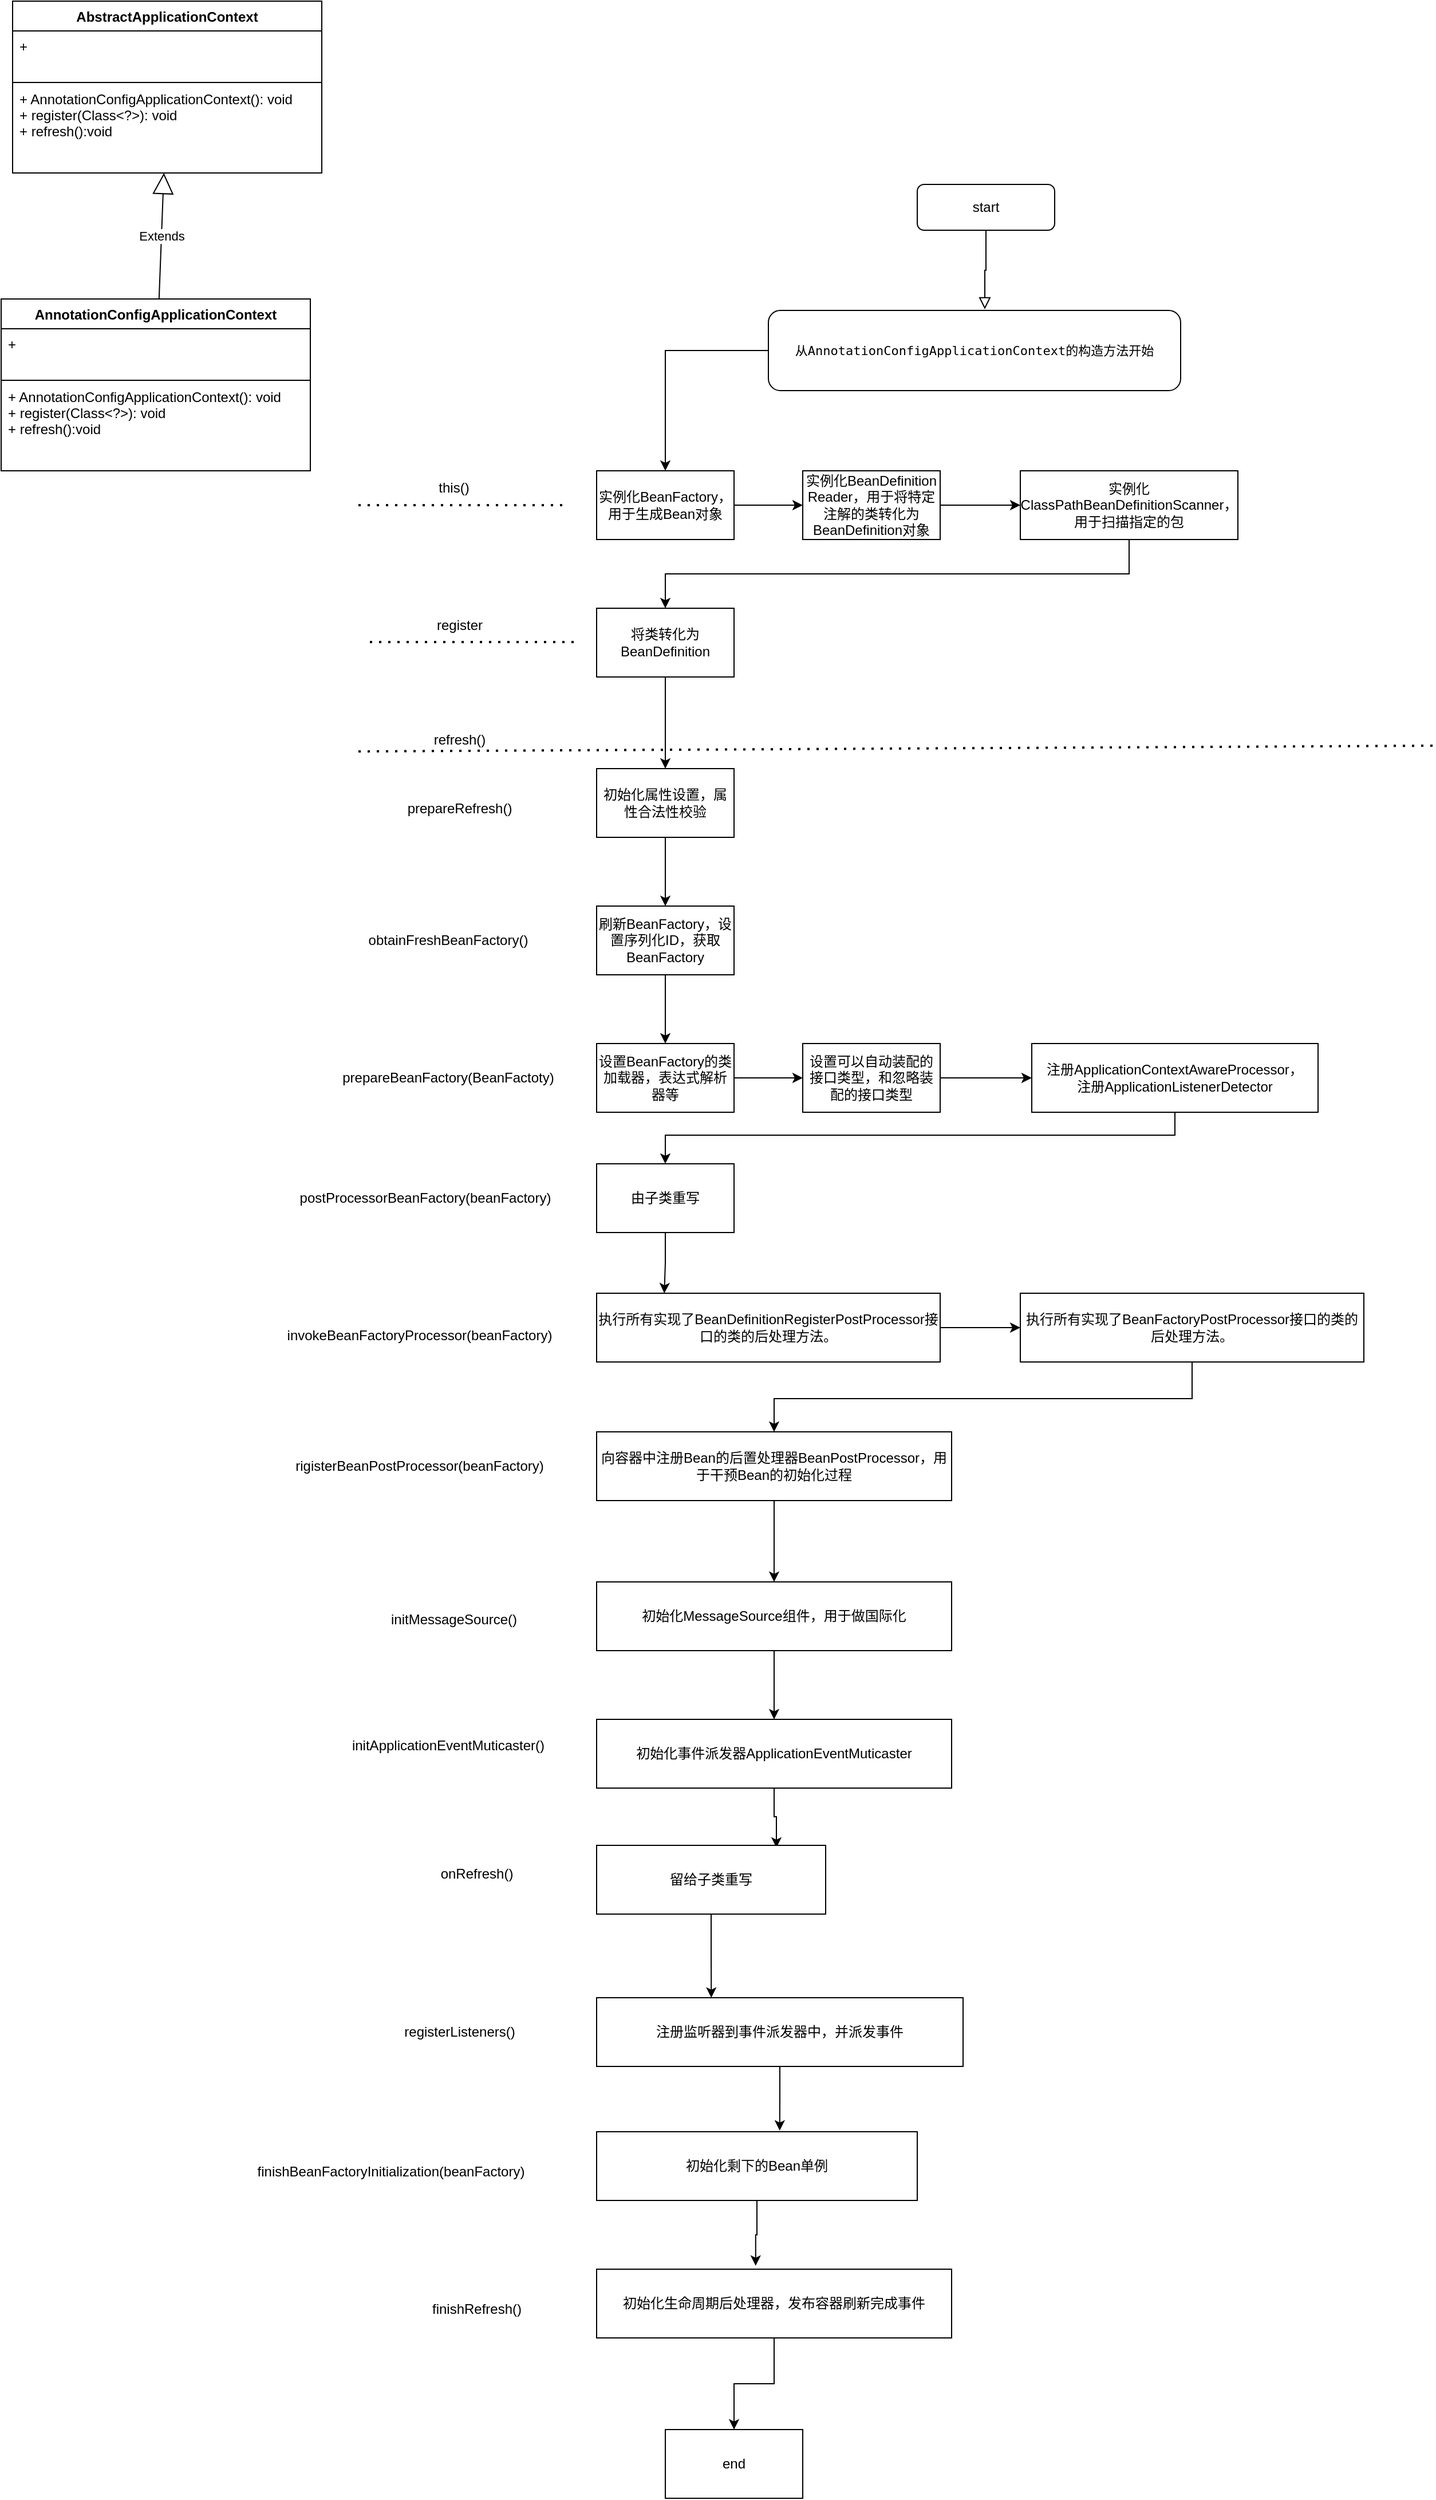 <mxfile version="21.3.0" type="github" pages="2">
  <diagram id="C5RBs43oDa-KdzZeNtuy" name="容器启动">
    <mxGraphModel dx="2021" dy="1825" grid="1" gridSize="10" guides="1" tooltips="1" connect="1" arrows="1" fold="1" page="1" pageScale="1" pageWidth="827" pageHeight="1169" math="0" shadow="0">
      <root>
        <mxCell id="WIyWlLk6GJQsqaUBKTNV-0" />
        <mxCell id="WIyWlLk6GJQsqaUBKTNV-1" parent="WIyWlLk6GJQsqaUBKTNV-0" />
        <mxCell id="WIyWlLk6GJQsqaUBKTNV-2" value="" style="rounded=0;html=1;jettySize=auto;orthogonalLoop=1;fontSize=11;endArrow=block;endFill=0;endSize=8;strokeWidth=1;shadow=0;labelBackgroundColor=none;edgeStyle=orthogonalEdgeStyle;entryX=0.525;entryY=-0.014;entryDx=0;entryDy=0;entryPerimeter=0;" parent="WIyWlLk6GJQsqaUBKTNV-1" source="WIyWlLk6GJQsqaUBKTNV-3" target="kUYuFY39yQB2_rtt73G5-3" edge="1">
          <mxGeometry relative="1" as="geometry">
            <mxPoint x="220" y="170" as="targetPoint" />
          </mxGeometry>
        </mxCell>
        <mxCell id="WIyWlLk6GJQsqaUBKTNV-3" value="start" style="rounded=1;whiteSpace=wrap;html=1;fontSize=12;glass=0;strokeWidth=1;shadow=0;" parent="WIyWlLk6GJQsqaUBKTNV-1" vertex="1">
          <mxGeometry x="210" y="80" width="120" height="40" as="geometry" />
        </mxCell>
        <mxCell id="kUYuFY39yQB2_rtt73G5-24" style="edgeStyle=orthogonalEdgeStyle;rounded=0;orthogonalLoop=1;jettySize=auto;html=1;entryX=0.5;entryY=0;entryDx=0;entryDy=0;" edge="1" parent="WIyWlLk6GJQsqaUBKTNV-1" source="kUYuFY39yQB2_rtt73G5-3" target="kUYuFY39yQB2_rtt73G5-23">
          <mxGeometry relative="1" as="geometry" />
        </mxCell>
        <mxCell id="kUYuFY39yQB2_rtt73G5-3" value="&lt;pre style=&quot;font-family: &amp;quot;JetBrains Mono&amp;quot;, monospace;&quot;&gt;&lt;span style=&quot;background-color: rgb(255, 255, 255);&quot;&gt;&lt;font style=&quot;font-size: 11px;&quot;&gt;从AnnotationConfigApplicationContext的构造方法开始&lt;/font&gt;&lt;/span&gt;&lt;/pre&gt;" style="rounded=1;whiteSpace=wrap;html=1;" vertex="1" parent="WIyWlLk6GJQsqaUBKTNV-1">
          <mxGeometry x="80" y="190" width="360" height="70" as="geometry" />
        </mxCell>
        <mxCell id="kUYuFY39yQB2_rtt73G5-13" value="AnnotationConfigApplicationContext" style="swimlane;fontStyle=1;align=center;verticalAlign=top;childLayout=stackLayout;horizontal=1;startSize=26;horizontalStack=0;resizeParent=1;resizeParentMax=0;resizeLast=0;collapsible=1;marginBottom=0;" vertex="1" parent="WIyWlLk6GJQsqaUBKTNV-1">
          <mxGeometry x="-590" y="180" width="270" height="150" as="geometry" />
        </mxCell>
        <mxCell id="kUYuFY39yQB2_rtt73G5-14" value="+ " style="text;strokeColor=none;fillColor=none;align=left;verticalAlign=top;spacingLeft=4;spacingRight=4;overflow=hidden;rotatable=0;points=[[0,0.5],[1,0.5]];portConstraint=eastwest;" vertex="1" parent="kUYuFY39yQB2_rtt73G5-13">
          <mxGeometry y="26" width="270" height="44" as="geometry" />
        </mxCell>
        <mxCell id="kUYuFY39yQB2_rtt73G5-15" value="" style="line;strokeWidth=1;fillColor=none;align=left;verticalAlign=middle;spacingTop=-1;spacingLeft=3;spacingRight=3;rotatable=0;labelPosition=right;points=[];portConstraint=eastwest;" vertex="1" parent="kUYuFY39yQB2_rtt73G5-13">
          <mxGeometry y="70" width="270" height="2" as="geometry" />
        </mxCell>
        <mxCell id="kUYuFY39yQB2_rtt73G5-16" value="+ AnnotationConfigApplicationContext(): void&#xa;+ register(Class&lt;?&gt;): void&#xa;+ refresh():void" style="text;strokeColor=none;fillColor=none;align=left;verticalAlign=top;spacingLeft=4;spacingRight=4;overflow=hidden;rotatable=0;points=[[0,0.5],[1,0.5]];portConstraint=eastwest;" vertex="1" parent="kUYuFY39yQB2_rtt73G5-13">
          <mxGeometry y="72" width="270" height="78" as="geometry" />
        </mxCell>
        <mxCell id="kUYuFY39yQB2_rtt73G5-18" value="AbstractApplicationContext" style="swimlane;fontStyle=1;align=center;verticalAlign=top;childLayout=stackLayout;horizontal=1;startSize=26;horizontalStack=0;resizeParent=1;resizeParentMax=0;resizeLast=0;collapsible=1;marginBottom=0;" vertex="1" parent="WIyWlLk6GJQsqaUBKTNV-1">
          <mxGeometry x="-580" y="-80" width="270" height="150" as="geometry" />
        </mxCell>
        <mxCell id="kUYuFY39yQB2_rtt73G5-19" value="+ " style="text;strokeColor=none;fillColor=none;align=left;verticalAlign=top;spacingLeft=4;spacingRight=4;overflow=hidden;rotatable=0;points=[[0,0.5],[1,0.5]];portConstraint=eastwest;" vertex="1" parent="kUYuFY39yQB2_rtt73G5-18">
          <mxGeometry y="26" width="270" height="44" as="geometry" />
        </mxCell>
        <mxCell id="kUYuFY39yQB2_rtt73G5-20" value="" style="line;strokeWidth=1;fillColor=none;align=left;verticalAlign=middle;spacingTop=-1;spacingLeft=3;spacingRight=3;rotatable=0;labelPosition=right;points=[];portConstraint=eastwest;" vertex="1" parent="kUYuFY39yQB2_rtt73G5-18">
          <mxGeometry y="70" width="270" height="2" as="geometry" />
        </mxCell>
        <mxCell id="kUYuFY39yQB2_rtt73G5-21" value="+ AnnotationConfigApplicationContext(): void&#xa;+ register(Class&lt;?&gt;): void&#xa;+ refresh():void" style="text;strokeColor=none;fillColor=none;align=left;verticalAlign=top;spacingLeft=4;spacingRight=4;overflow=hidden;rotatable=0;points=[[0,0.5],[1,0.5]];portConstraint=eastwest;" vertex="1" parent="kUYuFY39yQB2_rtt73G5-18">
          <mxGeometry y="72" width="270" height="78" as="geometry" />
        </mxCell>
        <mxCell id="kUYuFY39yQB2_rtt73G5-22" value="Extends" style="endArrow=block;endSize=16;endFill=0;html=1;rounded=0;" edge="1" parent="WIyWlLk6GJQsqaUBKTNV-1" source="kUYuFY39yQB2_rtt73G5-13" target="kUYuFY39yQB2_rtt73G5-18">
          <mxGeometry width="160" relative="1" as="geometry">
            <mxPoint x="-240" y="170" as="sourcePoint" />
            <mxPoint x="-80" y="170" as="targetPoint" />
          </mxGeometry>
        </mxCell>
        <mxCell id="kUYuFY39yQB2_rtt73G5-26" style="edgeStyle=orthogonalEdgeStyle;rounded=0;orthogonalLoop=1;jettySize=auto;html=1;entryX=0;entryY=0.5;entryDx=0;entryDy=0;" edge="1" parent="WIyWlLk6GJQsqaUBKTNV-1" source="kUYuFY39yQB2_rtt73G5-23" target="kUYuFY39yQB2_rtt73G5-25">
          <mxGeometry relative="1" as="geometry" />
        </mxCell>
        <mxCell id="kUYuFY39yQB2_rtt73G5-23" value="实例化BeanFactory，用于生成Bean对象" style="whiteSpace=wrap;html=1;" vertex="1" parent="WIyWlLk6GJQsqaUBKTNV-1">
          <mxGeometry x="-70" y="330" width="120" height="60" as="geometry" />
        </mxCell>
        <mxCell id="kUYuFY39yQB2_rtt73G5-28" style="edgeStyle=orthogonalEdgeStyle;rounded=0;orthogonalLoop=1;jettySize=auto;html=1;entryX=0;entryY=0.5;entryDx=0;entryDy=0;" edge="1" parent="WIyWlLk6GJQsqaUBKTNV-1" source="kUYuFY39yQB2_rtt73G5-25" target="kUYuFY39yQB2_rtt73G5-27">
          <mxGeometry relative="1" as="geometry" />
        </mxCell>
        <mxCell id="kUYuFY39yQB2_rtt73G5-25" value="实例化BeanDefinition Reader，用于将特定注解的类转化为BeanDefinition对象" style="whiteSpace=wrap;html=1;" vertex="1" parent="WIyWlLk6GJQsqaUBKTNV-1">
          <mxGeometry x="110" y="330" width="120" height="60" as="geometry" />
        </mxCell>
        <mxCell id="kUYuFY39yQB2_rtt73G5-30" style="edgeStyle=orthogonalEdgeStyle;rounded=0;orthogonalLoop=1;jettySize=auto;html=1;entryX=0.5;entryY=0;entryDx=0;entryDy=0;" edge="1" parent="WIyWlLk6GJQsqaUBKTNV-1" source="kUYuFY39yQB2_rtt73G5-27" target="kUYuFY39yQB2_rtt73G5-29">
          <mxGeometry relative="1" as="geometry">
            <Array as="points">
              <mxPoint x="395" y="420" />
              <mxPoint x="-10" y="420" />
            </Array>
          </mxGeometry>
        </mxCell>
        <mxCell id="kUYuFY39yQB2_rtt73G5-27" value="实例化ClassPathBeanDefinitionScanner，用于扫描指定的包" style="whiteSpace=wrap;html=1;" vertex="1" parent="WIyWlLk6GJQsqaUBKTNV-1">
          <mxGeometry x="300" y="330" width="190" height="60" as="geometry" />
        </mxCell>
        <mxCell id="kUYuFY39yQB2_rtt73G5-39" style="edgeStyle=orthogonalEdgeStyle;rounded=0;orthogonalLoop=1;jettySize=auto;html=1;entryX=0.5;entryY=0;entryDx=0;entryDy=0;" edge="1" parent="WIyWlLk6GJQsqaUBKTNV-1" source="kUYuFY39yQB2_rtt73G5-29" target="kUYuFY39yQB2_rtt73G5-38">
          <mxGeometry relative="1" as="geometry" />
        </mxCell>
        <mxCell id="kUYuFY39yQB2_rtt73G5-29" value="将类转化为BeanDefinition" style="whiteSpace=wrap;html=1;" vertex="1" parent="WIyWlLk6GJQsqaUBKTNV-1">
          <mxGeometry x="-70" y="450" width="120" height="60" as="geometry" />
        </mxCell>
        <mxCell id="kUYuFY39yQB2_rtt73G5-31" value="" style="endArrow=none;dashed=1;html=1;dashPattern=1 3;strokeWidth=2;rounded=0;" edge="1" parent="WIyWlLk6GJQsqaUBKTNV-1">
          <mxGeometry width="50" height="50" relative="1" as="geometry">
            <mxPoint x="-100" y="360" as="sourcePoint" />
            <mxPoint x="-280" y="360" as="targetPoint" />
          </mxGeometry>
        </mxCell>
        <mxCell id="kUYuFY39yQB2_rtt73G5-32" value="this()" style="text;html=1;align=center;verticalAlign=middle;resizable=0;points=[];autosize=1;strokeColor=none;fillColor=none;" vertex="1" parent="WIyWlLk6GJQsqaUBKTNV-1">
          <mxGeometry x="-220" y="330" width="50" height="30" as="geometry" />
        </mxCell>
        <mxCell id="kUYuFY39yQB2_rtt73G5-34" value="" style="endArrow=none;dashed=1;html=1;dashPattern=1 3;strokeWidth=2;rounded=0;" edge="1" parent="WIyWlLk6GJQsqaUBKTNV-1">
          <mxGeometry width="50" height="50" relative="1" as="geometry">
            <mxPoint x="-90" y="479.5" as="sourcePoint" />
            <mxPoint x="-270" y="479.5" as="targetPoint" />
          </mxGeometry>
        </mxCell>
        <mxCell id="kUYuFY39yQB2_rtt73G5-35" value="register&lt;br&gt;" style="text;html=1;align=center;verticalAlign=middle;resizable=0;points=[];autosize=1;strokeColor=none;fillColor=none;" vertex="1" parent="WIyWlLk6GJQsqaUBKTNV-1">
          <mxGeometry x="-220" y="450" width="60" height="30" as="geometry" />
        </mxCell>
        <mxCell id="kUYuFY39yQB2_rtt73G5-36" value="" style="endArrow=none;dashed=1;html=1;dashPattern=1 3;strokeWidth=2;rounded=0;" edge="1" parent="WIyWlLk6GJQsqaUBKTNV-1">
          <mxGeometry width="50" height="50" relative="1" as="geometry">
            <mxPoint x="660" y="570" as="sourcePoint" />
            <mxPoint x="-280" y="575" as="targetPoint" />
          </mxGeometry>
        </mxCell>
        <mxCell id="kUYuFY39yQB2_rtt73G5-37" value="refresh()" style="text;html=1;align=center;verticalAlign=middle;resizable=0;points=[];autosize=1;strokeColor=none;fillColor=none;" vertex="1" parent="WIyWlLk6GJQsqaUBKTNV-1">
          <mxGeometry x="-225" y="550" width="70" height="30" as="geometry" />
        </mxCell>
        <mxCell id="kUYuFY39yQB2_rtt73G5-66" style="edgeStyle=orthogonalEdgeStyle;rounded=0;orthogonalLoop=1;jettySize=auto;html=1;entryX=0.5;entryY=0;entryDx=0;entryDy=0;" edge="1" parent="WIyWlLk6GJQsqaUBKTNV-1" source="kUYuFY39yQB2_rtt73G5-38" target="kUYuFY39yQB2_rtt73G5-40">
          <mxGeometry relative="1" as="geometry" />
        </mxCell>
        <mxCell id="kUYuFY39yQB2_rtt73G5-38" value="初始化属性设置，属性合法性校验" style="whiteSpace=wrap;html=1;" vertex="1" parent="WIyWlLk6GJQsqaUBKTNV-1">
          <mxGeometry x="-70" y="590" width="120" height="60" as="geometry" />
        </mxCell>
        <mxCell id="kUYuFY39yQB2_rtt73G5-67" style="edgeStyle=orthogonalEdgeStyle;rounded=0;orthogonalLoop=1;jettySize=auto;html=1;entryX=0.5;entryY=0;entryDx=0;entryDy=0;" edge="1" parent="WIyWlLk6GJQsqaUBKTNV-1" source="kUYuFY39yQB2_rtt73G5-40" target="kUYuFY39yQB2_rtt73G5-41">
          <mxGeometry relative="1" as="geometry" />
        </mxCell>
        <mxCell id="kUYuFY39yQB2_rtt73G5-40" value="刷新BeanFactory，设置序列化ID，获取BeanFactory" style="whiteSpace=wrap;html=1;" vertex="1" parent="WIyWlLk6GJQsqaUBKTNV-1">
          <mxGeometry x="-70" y="710" width="120" height="60" as="geometry" />
        </mxCell>
        <mxCell id="kUYuFY39yQB2_rtt73G5-68" style="edgeStyle=orthogonalEdgeStyle;rounded=0;orthogonalLoop=1;jettySize=auto;html=1;entryX=0;entryY=0.5;entryDx=0;entryDy=0;" edge="1" parent="WIyWlLk6GJQsqaUBKTNV-1" source="kUYuFY39yQB2_rtt73G5-41" target="kUYuFY39yQB2_rtt73G5-42">
          <mxGeometry relative="1" as="geometry" />
        </mxCell>
        <mxCell id="kUYuFY39yQB2_rtt73G5-41" value="设置BeanFactory的类加载器，表达式解析器等" style="whiteSpace=wrap;html=1;" vertex="1" parent="WIyWlLk6GJQsqaUBKTNV-1">
          <mxGeometry x="-70" y="830" width="120" height="60" as="geometry" />
        </mxCell>
        <mxCell id="kUYuFY39yQB2_rtt73G5-69" style="edgeStyle=orthogonalEdgeStyle;rounded=0;orthogonalLoop=1;jettySize=auto;html=1;entryX=0;entryY=0.5;entryDx=0;entryDy=0;" edge="1" parent="WIyWlLk6GJQsqaUBKTNV-1" source="kUYuFY39yQB2_rtt73G5-42" target="kUYuFY39yQB2_rtt73G5-43">
          <mxGeometry relative="1" as="geometry" />
        </mxCell>
        <mxCell id="kUYuFY39yQB2_rtt73G5-42" value="设置可以自动装配的接口类型，和忽略装配的接口类型" style="whiteSpace=wrap;html=1;" vertex="1" parent="WIyWlLk6GJQsqaUBKTNV-1">
          <mxGeometry x="110" y="830" width="120" height="60" as="geometry" />
        </mxCell>
        <mxCell id="kUYuFY39yQB2_rtt73G5-70" style="edgeStyle=orthogonalEdgeStyle;rounded=0;orthogonalLoop=1;jettySize=auto;html=1;entryX=0.5;entryY=0;entryDx=0;entryDy=0;" edge="1" parent="WIyWlLk6GJQsqaUBKTNV-1" source="kUYuFY39yQB2_rtt73G5-43" target="kUYuFY39yQB2_rtt73G5-49">
          <mxGeometry relative="1" as="geometry">
            <Array as="points">
              <mxPoint x="435" y="910" />
              <mxPoint x="-10" y="910" />
            </Array>
          </mxGeometry>
        </mxCell>
        <mxCell id="kUYuFY39yQB2_rtt73G5-43" value="注册ApplicationContextAwareProcessor，&lt;br&gt;注册ApplicationListenerDetector" style="whiteSpace=wrap;html=1;" vertex="1" parent="WIyWlLk6GJQsqaUBKTNV-1">
          <mxGeometry x="310" y="830" width="250" height="60" as="geometry" />
        </mxCell>
        <mxCell id="kUYuFY39yQB2_rtt73G5-44" value="prepareRefresh()" style="text;html=1;align=center;verticalAlign=middle;resizable=0;points=[];autosize=1;strokeColor=none;fillColor=none;" vertex="1" parent="WIyWlLk6GJQsqaUBKTNV-1">
          <mxGeometry x="-245" y="610" width="110" height="30" as="geometry" />
        </mxCell>
        <mxCell id="kUYuFY39yQB2_rtt73G5-45" value="obtainFreshBeanFactory()" style="text;html=1;align=center;verticalAlign=middle;resizable=0;points=[];autosize=1;strokeColor=none;fillColor=none;" vertex="1" parent="WIyWlLk6GJQsqaUBKTNV-1">
          <mxGeometry x="-280" y="725" width="160" height="30" as="geometry" />
        </mxCell>
        <mxCell id="kUYuFY39yQB2_rtt73G5-46" value="prepareBeanFactory(BeanFactoty)" style="text;html=1;align=center;verticalAlign=middle;resizable=0;points=[];autosize=1;strokeColor=none;fillColor=none;" vertex="1" parent="WIyWlLk6GJQsqaUBKTNV-1">
          <mxGeometry x="-305" y="845" width="210" height="30" as="geometry" />
        </mxCell>
        <mxCell id="kUYuFY39yQB2_rtt73G5-47" value="postProcessorBeanFactory(beanFactory)" style="text;html=1;align=center;verticalAlign=middle;resizable=0;points=[];autosize=1;strokeColor=none;fillColor=none;" vertex="1" parent="WIyWlLk6GJQsqaUBKTNV-1">
          <mxGeometry x="-340" y="950" width="240" height="30" as="geometry" />
        </mxCell>
        <mxCell id="kUYuFY39yQB2_rtt73G5-48" value="invokeBeanFactoryProcessor(beanFactory)" style="text;html=1;align=center;verticalAlign=middle;resizable=0;points=[];autosize=1;strokeColor=none;fillColor=none;" vertex="1" parent="WIyWlLk6GJQsqaUBKTNV-1">
          <mxGeometry x="-350" y="1070" width="250" height="30" as="geometry" />
        </mxCell>
        <mxCell id="kUYuFY39yQB2_rtt73G5-71" style="edgeStyle=orthogonalEdgeStyle;rounded=0;orthogonalLoop=1;jettySize=auto;html=1;entryX=0.197;entryY=0;entryDx=0;entryDy=0;entryPerimeter=0;" edge="1" parent="WIyWlLk6GJQsqaUBKTNV-1" source="kUYuFY39yQB2_rtt73G5-49" target="kUYuFY39yQB2_rtt73G5-50">
          <mxGeometry relative="1" as="geometry" />
        </mxCell>
        <mxCell id="kUYuFY39yQB2_rtt73G5-49" value="由子类重写" style="whiteSpace=wrap;html=1;" vertex="1" parent="WIyWlLk6GJQsqaUBKTNV-1">
          <mxGeometry x="-70" y="935" width="120" height="60" as="geometry" />
        </mxCell>
        <mxCell id="kUYuFY39yQB2_rtt73G5-72" style="edgeStyle=orthogonalEdgeStyle;rounded=0;orthogonalLoop=1;jettySize=auto;html=1;entryX=0;entryY=0.5;entryDx=0;entryDy=0;" edge="1" parent="WIyWlLk6GJQsqaUBKTNV-1" source="kUYuFY39yQB2_rtt73G5-50" target="kUYuFY39yQB2_rtt73G5-51">
          <mxGeometry relative="1" as="geometry" />
        </mxCell>
        <mxCell id="kUYuFY39yQB2_rtt73G5-50" value="执行所有实现了BeanDefinitionRegisterPostProcessor接口的类的后处理方法。" style="whiteSpace=wrap;html=1;" vertex="1" parent="WIyWlLk6GJQsqaUBKTNV-1">
          <mxGeometry x="-70" y="1048" width="300" height="60" as="geometry" />
        </mxCell>
        <mxCell id="kUYuFY39yQB2_rtt73G5-73" style="edgeStyle=orthogonalEdgeStyle;rounded=0;orthogonalLoop=1;jettySize=auto;html=1;entryX=0.5;entryY=0;entryDx=0;entryDy=0;" edge="1" parent="WIyWlLk6GJQsqaUBKTNV-1" source="kUYuFY39yQB2_rtt73G5-51" target="kUYuFY39yQB2_rtt73G5-53">
          <mxGeometry relative="1" as="geometry">
            <Array as="points">
              <mxPoint x="450" y="1140" />
              <mxPoint x="85" y="1140" />
            </Array>
          </mxGeometry>
        </mxCell>
        <mxCell id="kUYuFY39yQB2_rtt73G5-51" value="执行所有实现了BeanFactoryPostProcessor接口的类的后处理方法。" style="whiteSpace=wrap;html=1;" vertex="1" parent="WIyWlLk6GJQsqaUBKTNV-1">
          <mxGeometry x="300" y="1048" width="300" height="60" as="geometry" />
        </mxCell>
        <mxCell id="kUYuFY39yQB2_rtt73G5-52" value="rigisterBeanPostProcessor(beanFactory)" style="text;html=1;align=center;verticalAlign=middle;resizable=0;points=[];autosize=1;strokeColor=none;fillColor=none;" vertex="1" parent="WIyWlLk6GJQsqaUBKTNV-1">
          <mxGeometry x="-345" y="1184" width="240" height="30" as="geometry" />
        </mxCell>
        <mxCell id="kUYuFY39yQB2_rtt73G5-74" style="edgeStyle=orthogonalEdgeStyle;rounded=0;orthogonalLoop=1;jettySize=auto;html=1;entryX=0.5;entryY=0;entryDx=0;entryDy=0;" edge="1" parent="WIyWlLk6GJQsqaUBKTNV-1" source="kUYuFY39yQB2_rtt73G5-53" target="kUYuFY39yQB2_rtt73G5-59">
          <mxGeometry relative="1" as="geometry" />
        </mxCell>
        <mxCell id="kUYuFY39yQB2_rtt73G5-53" value="向容器中注册Bean的后置处理器BeanPostProcessor，用于干预Bean的初始化过程" style="whiteSpace=wrap;html=1;" vertex="1" parent="WIyWlLk6GJQsqaUBKTNV-1">
          <mxGeometry x="-70" y="1169" width="310" height="60" as="geometry" />
        </mxCell>
        <mxCell id="kUYuFY39yQB2_rtt73G5-54" value="initMessageSource()" style="text;html=1;align=center;verticalAlign=middle;resizable=0;points=[];autosize=1;strokeColor=none;fillColor=none;" vertex="1" parent="WIyWlLk6GJQsqaUBKTNV-1">
          <mxGeometry x="-260" y="1318" width="130" height="30" as="geometry" />
        </mxCell>
        <mxCell id="kUYuFY39yQB2_rtt73G5-55" value="initApplicationEventMuticaster()" style="text;html=1;align=center;verticalAlign=middle;resizable=0;points=[];autosize=1;strokeColor=none;fillColor=none;" vertex="1" parent="WIyWlLk6GJQsqaUBKTNV-1">
          <mxGeometry x="-295" y="1428" width="190" height="30" as="geometry" />
        </mxCell>
        <mxCell id="kUYuFY39yQB2_rtt73G5-56" value="onRefresh()" style="text;html=1;align=center;verticalAlign=middle;resizable=0;points=[];autosize=1;strokeColor=none;fillColor=none;" vertex="1" parent="WIyWlLk6GJQsqaUBKTNV-1">
          <mxGeometry x="-220" y="1540" width="90" height="30" as="geometry" />
        </mxCell>
        <mxCell id="kUYuFY39yQB2_rtt73G5-57" value="registerListeners()" style="text;html=1;align=center;verticalAlign=middle;resizable=0;points=[];autosize=1;strokeColor=none;fillColor=none;" vertex="1" parent="WIyWlLk6GJQsqaUBKTNV-1">
          <mxGeometry x="-250" y="1678" width="120" height="30" as="geometry" />
        </mxCell>
        <mxCell id="kUYuFY39yQB2_rtt73G5-58" value="finishBeanFactoryInitialization(beanFactory)" style="text;html=1;align=center;verticalAlign=middle;resizable=0;points=[];autosize=1;strokeColor=none;fillColor=none;" vertex="1" parent="WIyWlLk6GJQsqaUBKTNV-1">
          <mxGeometry x="-380" y="1800" width="260" height="30" as="geometry" />
        </mxCell>
        <mxCell id="kUYuFY39yQB2_rtt73G5-75" style="edgeStyle=orthogonalEdgeStyle;rounded=0;orthogonalLoop=1;jettySize=auto;html=1;entryX=0.5;entryY=0;entryDx=0;entryDy=0;" edge="1" parent="WIyWlLk6GJQsqaUBKTNV-1" source="kUYuFY39yQB2_rtt73G5-59" target="kUYuFY39yQB2_rtt73G5-60">
          <mxGeometry relative="1" as="geometry" />
        </mxCell>
        <mxCell id="kUYuFY39yQB2_rtt73G5-59" value="初始化MessageSource组件，用于做国际化" style="whiteSpace=wrap;html=1;" vertex="1" parent="WIyWlLk6GJQsqaUBKTNV-1">
          <mxGeometry x="-70" y="1300" width="310" height="60" as="geometry" />
        </mxCell>
        <mxCell id="kUYuFY39yQB2_rtt73G5-76" style="edgeStyle=orthogonalEdgeStyle;rounded=0;orthogonalLoop=1;jettySize=auto;html=1;entryX=0.785;entryY=0.033;entryDx=0;entryDy=0;entryPerimeter=0;" edge="1" parent="WIyWlLk6GJQsqaUBKTNV-1" source="kUYuFY39yQB2_rtt73G5-60" target="kUYuFY39yQB2_rtt73G5-61">
          <mxGeometry relative="1" as="geometry" />
        </mxCell>
        <mxCell id="kUYuFY39yQB2_rtt73G5-60" value="初始化事件派发器ApplicationEventMuticaster" style="whiteSpace=wrap;html=1;" vertex="1" parent="WIyWlLk6GJQsqaUBKTNV-1">
          <mxGeometry x="-70" y="1420" width="310" height="60" as="geometry" />
        </mxCell>
        <mxCell id="kUYuFY39yQB2_rtt73G5-77" style="edgeStyle=orthogonalEdgeStyle;rounded=0;orthogonalLoop=1;jettySize=auto;html=1;entryX=0.313;entryY=0;entryDx=0;entryDy=0;entryPerimeter=0;" edge="1" parent="WIyWlLk6GJQsqaUBKTNV-1" source="kUYuFY39yQB2_rtt73G5-61" target="kUYuFY39yQB2_rtt73G5-62">
          <mxGeometry relative="1" as="geometry" />
        </mxCell>
        <mxCell id="kUYuFY39yQB2_rtt73G5-61" value="留给子类重写" style="whiteSpace=wrap;html=1;" vertex="1" parent="WIyWlLk6GJQsqaUBKTNV-1">
          <mxGeometry x="-70" y="1530" width="200" height="60" as="geometry" />
        </mxCell>
        <mxCell id="kUYuFY39yQB2_rtt73G5-78" style="edgeStyle=orthogonalEdgeStyle;rounded=0;orthogonalLoop=1;jettySize=auto;html=1;entryX=0.571;entryY=-0.017;entryDx=0;entryDy=0;entryPerimeter=0;" edge="1" parent="WIyWlLk6GJQsqaUBKTNV-1" source="kUYuFY39yQB2_rtt73G5-62" target="kUYuFY39yQB2_rtt73G5-63">
          <mxGeometry relative="1" as="geometry" />
        </mxCell>
        <mxCell id="kUYuFY39yQB2_rtt73G5-62" value="注册监听器到事件派发器中，并派发事件" style="whiteSpace=wrap;html=1;" vertex="1" parent="WIyWlLk6GJQsqaUBKTNV-1">
          <mxGeometry x="-70" y="1663" width="320" height="60" as="geometry" />
        </mxCell>
        <mxCell id="kUYuFY39yQB2_rtt73G5-79" style="edgeStyle=orthogonalEdgeStyle;rounded=0;orthogonalLoop=1;jettySize=auto;html=1;entryX=0.448;entryY=-0.05;entryDx=0;entryDy=0;entryPerimeter=0;" edge="1" parent="WIyWlLk6GJQsqaUBKTNV-1" source="kUYuFY39yQB2_rtt73G5-63" target="kUYuFY39yQB2_rtt73G5-65">
          <mxGeometry relative="1" as="geometry" />
        </mxCell>
        <mxCell id="kUYuFY39yQB2_rtt73G5-63" value="初始化剩下的Bean单例" style="whiteSpace=wrap;html=1;" vertex="1" parent="WIyWlLk6GJQsqaUBKTNV-1">
          <mxGeometry x="-70" y="1780" width="280" height="60" as="geometry" />
        </mxCell>
        <mxCell id="kUYuFY39yQB2_rtt73G5-64" value="finishRefresh()" style="text;html=1;align=center;verticalAlign=middle;resizable=0;points=[];autosize=1;strokeColor=none;fillColor=none;" vertex="1" parent="WIyWlLk6GJQsqaUBKTNV-1">
          <mxGeometry x="-225" y="1920" width="100" height="30" as="geometry" />
        </mxCell>
        <mxCell id="kUYuFY39yQB2_rtt73G5-81" value="" style="edgeStyle=orthogonalEdgeStyle;rounded=0;orthogonalLoop=1;jettySize=auto;html=1;" edge="1" parent="WIyWlLk6GJQsqaUBKTNV-1" source="kUYuFY39yQB2_rtt73G5-65" target="kUYuFY39yQB2_rtt73G5-80">
          <mxGeometry relative="1" as="geometry" />
        </mxCell>
        <mxCell id="kUYuFY39yQB2_rtt73G5-65" value="初始化生命周期后处理器，发布容器刷新完成事件" style="whiteSpace=wrap;html=1;" vertex="1" parent="WIyWlLk6GJQsqaUBKTNV-1">
          <mxGeometry x="-70" y="1900" width="310" height="60" as="geometry" />
        </mxCell>
        <mxCell id="kUYuFY39yQB2_rtt73G5-80" value="end" style="whiteSpace=wrap;html=1;" vertex="1" parent="WIyWlLk6GJQsqaUBKTNV-1">
          <mxGeometry x="-10" y="2040" width="120" height="60" as="geometry" />
        </mxCell>
      </root>
    </mxGraphModel>
  </diagram>
  <diagram id="8nXCjmnCFBkcP1rOKNip" name="bean加载">
    <mxGraphModel dx="2021" dy="656" grid="1" gridSize="10" guides="1" tooltips="1" connect="1" arrows="1" fold="1" page="1" pageScale="1" pageWidth="827" pageHeight="1169" math="0" shadow="0">
      <root>
        <mxCell id="0" />
        <mxCell id="1" parent="0" />
        <mxCell id="YZwvV6y8xXZDDhob5H9c-5" style="edgeStyle=orthogonalEdgeStyle;rounded=0;orthogonalLoop=1;jettySize=auto;html=1;entryX=0.5;entryY=0;entryDx=0;entryDy=0;" edge="1" parent="1" source="YZwvV6y8xXZDDhob5H9c-1" target="YZwvV6y8xXZDDhob5H9c-3">
          <mxGeometry relative="1" as="geometry" />
        </mxCell>
        <mxCell id="YZwvV6y8xXZDDhob5H9c-1" value="start" style="rounded=1;whiteSpace=wrap;html=1;" vertex="1" parent="1">
          <mxGeometry x="340" y="90" width="120" height="60" as="geometry" />
        </mxCell>
        <mxCell id="YZwvV6y8xXZDDhob5H9c-6" style="edgeStyle=orthogonalEdgeStyle;rounded=0;orthogonalLoop=1;jettySize=auto;html=1;" edge="1" parent="1" source="YZwvV6y8xXZDDhob5H9c-3" target="YZwvV6y8xXZDDhob5H9c-4">
          <mxGeometry relative="1" as="geometry" />
        </mxCell>
        <mxCell id="YZwvV6y8xXZDDhob5H9c-7" value="是" style="edgeLabel;html=1;align=center;verticalAlign=middle;resizable=0;points=[];" vertex="1" connectable="0" parent="YZwvV6y8xXZDDhob5H9c-6">
          <mxGeometry x="-0.24" y="3" relative="1" as="geometry">
            <mxPoint as="offset" />
          </mxGeometry>
        </mxCell>
        <mxCell id="YZwvV6y8xXZDDhob5H9c-18" style="edgeStyle=orthogonalEdgeStyle;rounded=0;orthogonalLoop=1;jettySize=auto;html=1;entryX=0.5;entryY=0;entryDx=0;entryDy=0;" edge="1" parent="1" source="YZwvV6y8xXZDDhob5H9c-3" target="YZwvV6y8xXZDDhob5H9c-8">
          <mxGeometry relative="1" as="geometry" />
        </mxCell>
        <mxCell id="YZwvV6y8xXZDDhob5H9c-3" value="首先检查缓存中是否存在这样的Bean单例" style="rhombus;whiteSpace=wrap;html=1;fontFamily=Helvetica;fontSize=12;fontColor=default;" vertex="1" parent="1">
          <mxGeometry x="330" y="230" width="140" height="130" as="geometry" />
        </mxCell>
        <mxCell id="YZwvV6y8xXZDDhob5H9c-26" style="edgeStyle=orthogonalEdgeStyle;rounded=0;orthogonalLoop=1;jettySize=auto;html=1;entryX=1;entryY=0.5;entryDx=0;entryDy=0;" edge="1" parent="1" source="YZwvV6y8xXZDDhob5H9c-4" target="YZwvV6y8xXZDDhob5H9c-15">
          <mxGeometry relative="1" as="geometry">
            <mxPoint x="800" y="1350" as="targetPoint" />
            <Array as="points">
              <mxPoint x="800" y="1360" />
            </Array>
          </mxGeometry>
        </mxCell>
        <mxCell id="YZwvV6y8xXZDDhob5H9c-4" value="从缓存中获取" style="whiteSpace=wrap;html=1;" vertex="1" parent="1">
          <mxGeometry x="730" y="265" width="120" height="60" as="geometry" />
        </mxCell>
        <mxCell id="YZwvV6y8xXZDDhob5H9c-19" style="edgeStyle=orthogonalEdgeStyle;rounded=0;orthogonalLoop=1;jettySize=auto;html=1;entryX=0.5;entryY=0;entryDx=0;entryDy=0;" edge="1" parent="1" source="YZwvV6y8xXZDDhob5H9c-8" target="YZwvV6y8xXZDDhob5H9c-9">
          <mxGeometry relative="1" as="geometry" />
        </mxCell>
        <mxCell id="YZwvV6y8xXZDDhob5H9c-8" value="将BeanDefinition转化为BeanWrapper" style="whiteSpace=wrap;html=1;" vertex="1" parent="1">
          <mxGeometry x="340" y="440" width="120" height="60" as="geometry" />
        </mxCell>
        <mxCell id="YZwvV6y8xXZDDhob5H9c-20" style="edgeStyle=orthogonalEdgeStyle;rounded=0;orthogonalLoop=1;jettySize=auto;html=1;entryX=0.5;entryY=0;entryDx=0;entryDy=0;" edge="1" parent="1" source="YZwvV6y8xXZDDhob5H9c-9" target="YZwvV6y8xXZDDhob5H9c-10">
          <mxGeometry relative="1" as="geometry" />
        </mxCell>
        <mxCell id="YZwvV6y8xXZDDhob5H9c-9" value="Bean合并后的预处理" style="whiteSpace=wrap;html=1;" vertex="1" parent="1">
          <mxGeometry x="340" y="584.5" width="120" height="60" as="geometry" />
        </mxCell>
        <mxCell id="YZwvV6y8xXZDDhob5H9c-21" style="edgeStyle=orthogonalEdgeStyle;rounded=0;orthogonalLoop=1;jettySize=auto;html=1;entryX=0.5;entryY=0;entryDx=0;entryDy=0;" edge="1" parent="1" source="YZwvV6y8xXZDDhob5H9c-10" target="YZwvV6y8xXZDDhob5H9c-11">
          <mxGeometry relative="1" as="geometry" />
        </mxCell>
        <mxCell id="YZwvV6y8xXZDDhob5H9c-10" value="依赖处理" style="whiteSpace=wrap;html=1;" vertex="1" parent="1">
          <mxGeometry x="340" y="710" width="120" height="60" as="geometry" />
        </mxCell>
        <mxCell id="YZwvV6y8xXZDDhob5H9c-22" style="edgeStyle=orthogonalEdgeStyle;rounded=0;orthogonalLoop=1;jettySize=auto;html=1;entryX=0.5;entryY=0;entryDx=0;entryDy=0;" edge="1" parent="1" source="YZwvV6y8xXZDDhob5H9c-11" target="YZwvV6y8xXZDDhob5H9c-12">
          <mxGeometry relative="1" as="geometry" />
        </mxCell>
        <mxCell id="YZwvV6y8xXZDDhob5H9c-11" value="属性填充" style="whiteSpace=wrap;html=1;" vertex="1" parent="1">
          <mxGeometry x="340" y="830" width="120" height="60" as="geometry" />
        </mxCell>
        <mxCell id="YZwvV6y8xXZDDhob5H9c-23" style="edgeStyle=orthogonalEdgeStyle;rounded=0;orthogonalLoop=1;jettySize=auto;html=1;" edge="1" parent="1" source="YZwvV6y8xXZDDhob5H9c-12" target="YZwvV6y8xXZDDhob5H9c-13">
          <mxGeometry relative="1" as="geometry" />
        </mxCell>
        <mxCell id="YZwvV6y8xXZDDhob5H9c-12" value="初始化Bean" style="whiteSpace=wrap;html=1;" vertex="1" parent="1">
          <mxGeometry x="340" y="950" width="120" height="60" as="geometry" />
        </mxCell>
        <mxCell id="YZwvV6y8xXZDDhob5H9c-24" style="edgeStyle=orthogonalEdgeStyle;rounded=0;orthogonalLoop=1;jettySize=auto;html=1;entryX=0.5;entryY=0;entryDx=0;entryDy=0;" edge="1" parent="1" source="YZwvV6y8xXZDDhob5H9c-13" target="YZwvV6y8xXZDDhob5H9c-14">
          <mxGeometry relative="1" as="geometry" />
        </mxCell>
        <mxCell id="YZwvV6y8xXZDDhob5H9c-13" value="循环依赖检查" style="whiteSpace=wrap;html=1;" vertex="1" parent="1">
          <mxGeometry x="340" y="1070" width="120" height="60" as="geometry" />
        </mxCell>
        <mxCell id="YZwvV6y8xXZDDhob5H9c-25" style="edgeStyle=orthogonalEdgeStyle;rounded=0;orthogonalLoop=1;jettySize=auto;html=1;entryX=0.5;entryY=0;entryDx=0;entryDy=0;" edge="1" parent="1" source="YZwvV6y8xXZDDhob5H9c-14" target="YZwvV6y8xXZDDhob5H9c-15">
          <mxGeometry relative="1" as="geometry" />
        </mxCell>
        <mxCell id="YZwvV6y8xXZDDhob5H9c-14" value="注册disposableBean" style="whiteSpace=wrap;html=1;" vertex="1" parent="1">
          <mxGeometry x="340" y="1200" width="120" height="60" as="geometry" />
        </mxCell>
        <mxCell id="YZwvV6y8xXZDDhob5H9c-15" value="完成并返回" style="rounded=1;whiteSpace=wrap;html=1;" vertex="1" parent="1">
          <mxGeometry x="340" y="1330" width="120" height="60" as="geometry" />
        </mxCell>
        <mxCell id="YZwvV6y8xXZDDhob5H9c-16" value="如果有循环依赖，会提前暴露到earlySingletonObjects中" style="shape=document;whiteSpace=wrap;html=1;boundedLbl=1;" vertex="1" parent="1">
          <mxGeometry x="540" y="680" width="190" height="80" as="geometry" />
        </mxCell>
        <mxCell id="YZwvV6y8xXZDDhob5H9c-17" value="" style="shape=flexArrow;endArrow=classic;html=1;rounded=0;entryX=-0.021;entryY=0.375;entryDx=0;entryDy=0;entryPerimeter=0;exitX=1;exitY=0.5;exitDx=0;exitDy=0;" edge="1" parent="1" source="YZwvV6y8xXZDDhob5H9c-10" target="YZwvV6y8xXZDDhob5H9c-16">
          <mxGeometry width="50" height="50" relative="1" as="geometry">
            <mxPoint x="390" y="780" as="sourcePoint" />
            <mxPoint x="440" y="730" as="targetPoint" />
          </mxGeometry>
        </mxCell>
        <mxCell id="WwvwwiMtcGQ3vUle3iDC-2" value="1、先处理实现了XXAware接口的方法&lt;br&gt;2、执行BeanPostProcessor的前置处理&lt;br&gt;3、实现了InitializingBean或配置了init-method&lt;br&gt;4、执行BeanPostProcessor的后置处理&lt;br&gt;5、注册disposableBean用于销毁时的处理" style="shape=document;whiteSpace=wrap;html=1;boundedLbl=1;" vertex="1" parent="1">
          <mxGeometry x="-230" y="900" width="440" height="160" as="geometry" />
        </mxCell>
        <mxCell id="WwvwwiMtcGQ3vUle3iDC-3" value="" style="shape=flexArrow;endArrow=classic;html=1;rounded=0;exitX=0;exitY=0.5;exitDx=0;exitDy=0;entryX=1;entryY=0.306;entryDx=0;entryDy=0;entryPerimeter=0;" edge="1" parent="1" source="YZwvV6y8xXZDDhob5H9c-12" target="WwvwwiMtcGQ3vUle3iDC-2">
          <mxGeometry width="50" height="50" relative="1" as="geometry">
            <mxPoint x="120" y="1010" as="sourcePoint" />
            <mxPoint x="170" y="960" as="targetPoint" />
          </mxGeometry>
        </mxCell>
      </root>
    </mxGraphModel>
  </diagram>
</mxfile>
